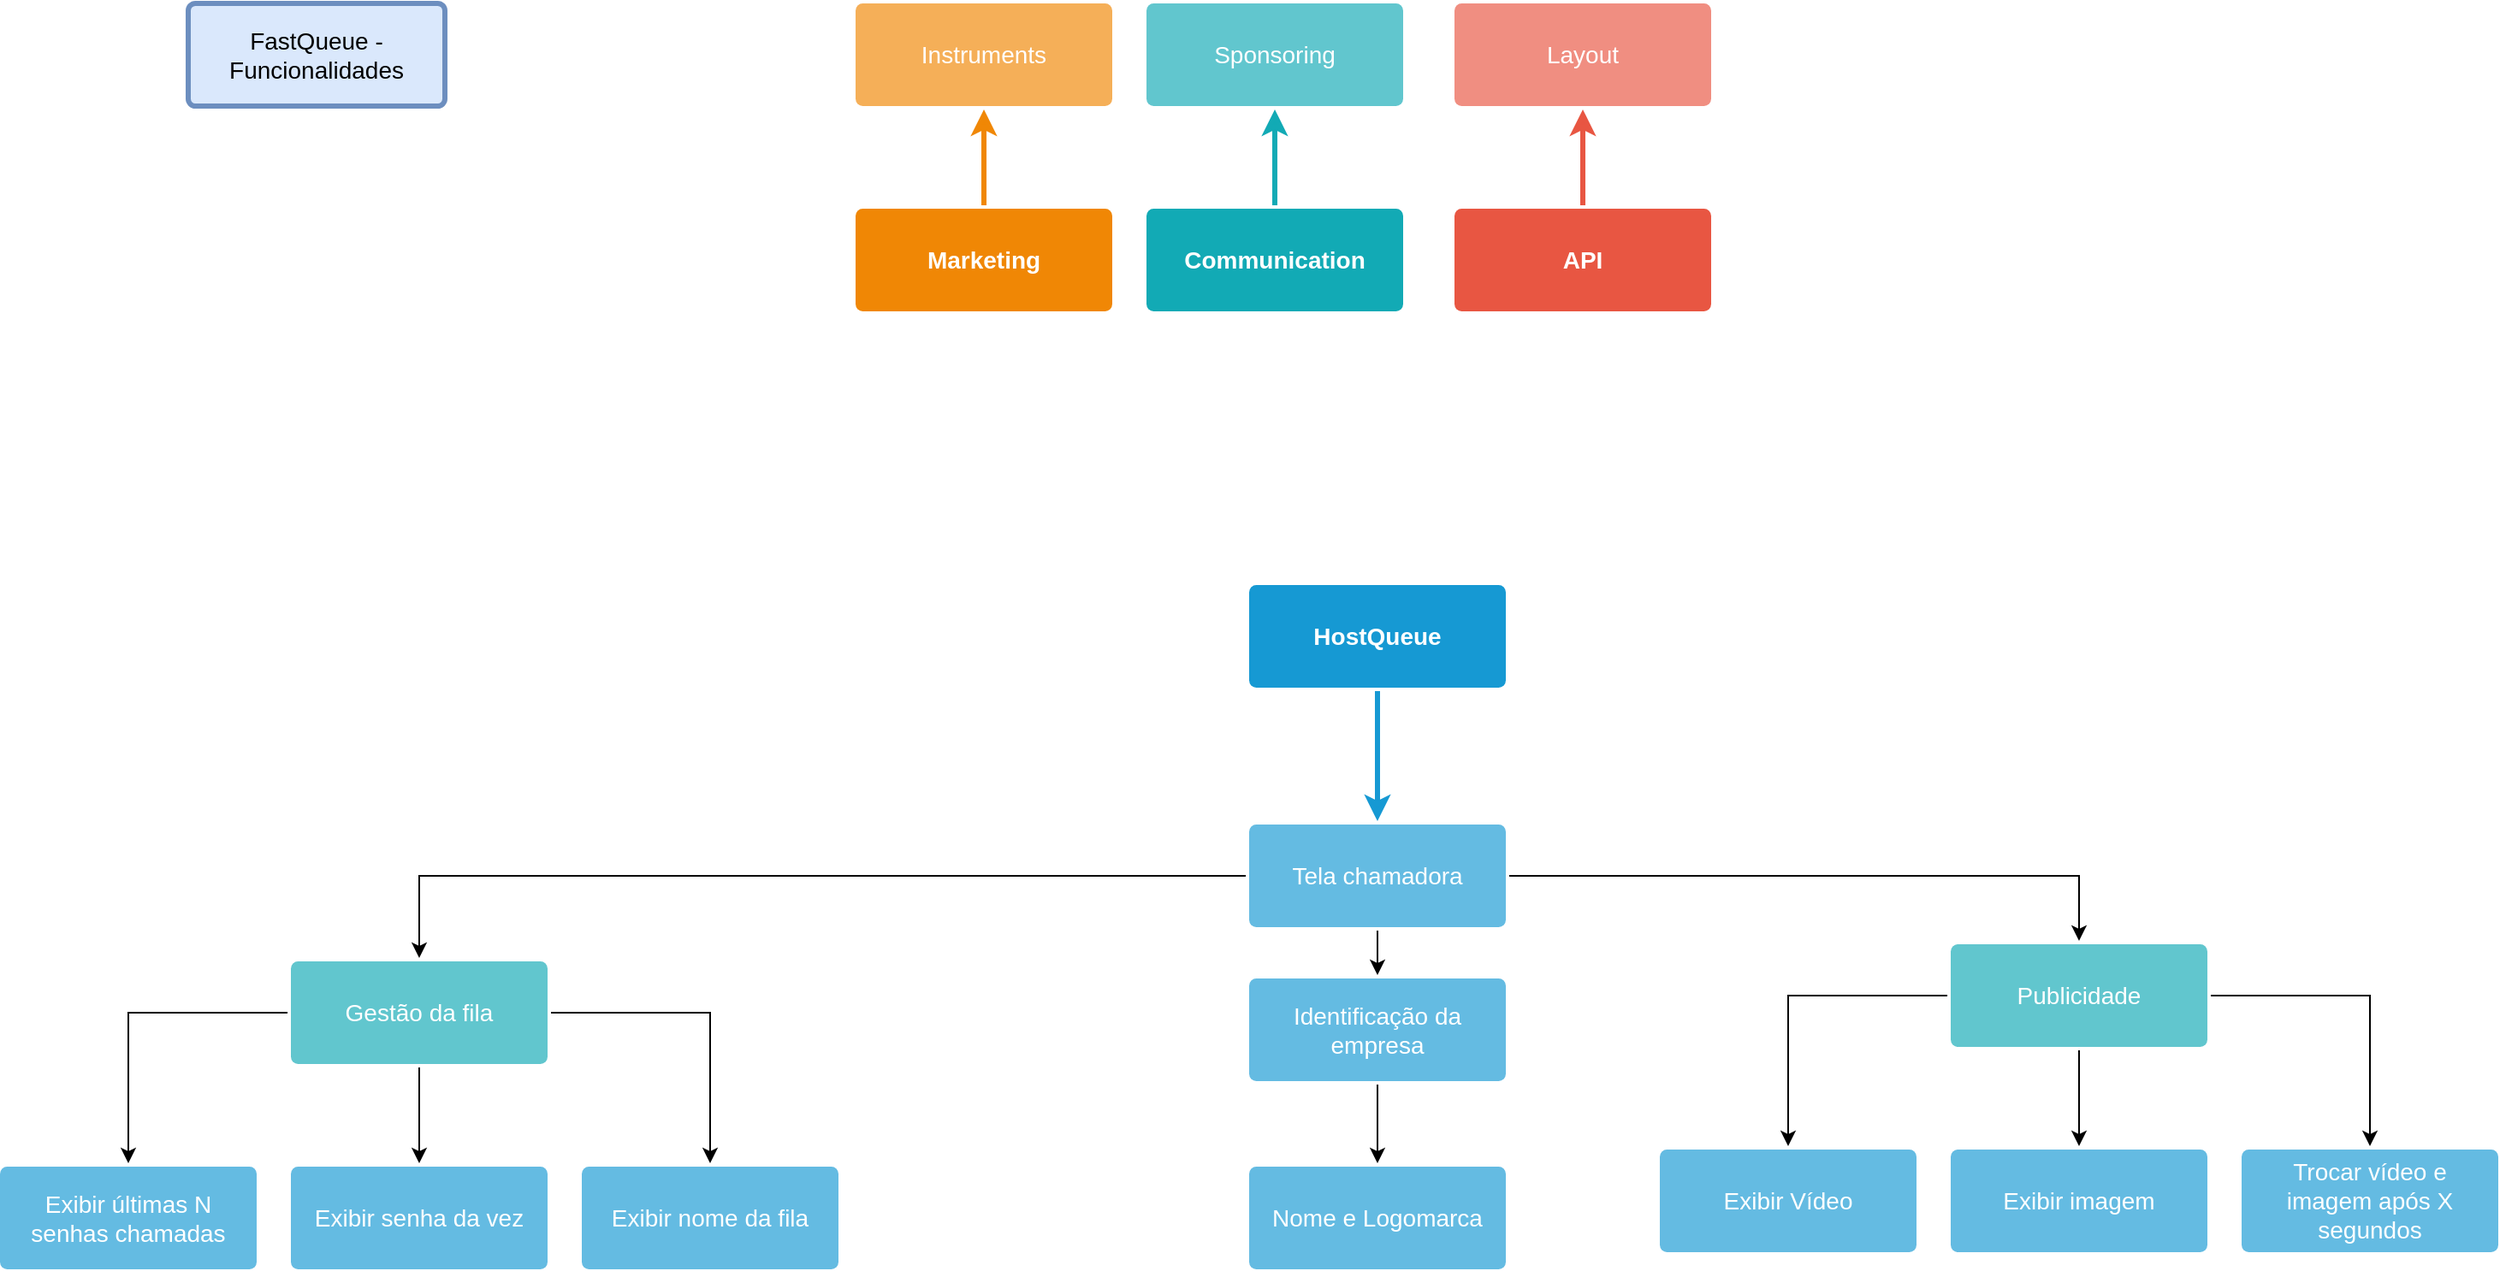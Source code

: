 <mxfile version="17.5.0" type="github">
  <diagram id="6a731a19-8d31-9384-78a2-239565b7b9f0" name="Page-1">
    <mxGraphModel dx="2519" dy="764" grid="1" gridSize="10" guides="1" tooltips="1" connect="1" arrows="1" fold="1" page="1" pageScale="1" pageWidth="1169" pageHeight="827" background="none" math="0" shadow="0">
      <root>
        <mxCell id="0" />
        <mxCell id="1" parent="0" />
        <mxCell id="1750" value="" style="edgeStyle=none;rounded=1;jumpStyle=none;html=1;shadow=0;labelBackgroundColor=none;startArrow=none;startFill=0;jettySize=auto;orthogonalLoop=1;strokeColor=#E85642;strokeWidth=3;fontFamily=Helvetica;fontSize=14;fontColor=#FFFFFF;spacing=5;fontStyle=1;fillColor=#b0e3e6;" parent="1" source="1753" target="1756" edge="1">
          <mxGeometry relative="1" as="geometry" />
        </mxCell>
        <mxCell id="1753" value="API " style="rounded=1;whiteSpace=wrap;html=1;shadow=0;labelBackgroundColor=none;strokeColor=none;strokeWidth=3;fillColor=#e85642;fontFamily=Helvetica;fontSize=14;fontColor=#FFFFFF;align=center;spacing=5;fontStyle=1;arcSize=7;perimeterSpacing=2;" parent="1" vertex="1">
          <mxGeometry x="790" y="150" width="150" height="60" as="geometry" />
        </mxCell>
        <mxCell id="1756" value="Layout" style="rounded=1;whiteSpace=wrap;html=1;shadow=0;labelBackgroundColor=none;strokeColor=none;strokeWidth=3;fillColor=#f08e81;fontFamily=Helvetica;fontSize=14;fontColor=#FFFFFF;align=center;spacing=5;fontStyle=0;arcSize=7;perimeterSpacing=2;" parent="1" vertex="1">
          <mxGeometry x="790" y="30" width="150" height="60" as="geometry" />
        </mxCell>
        <mxCell id="1757" value="" style="edgeStyle=none;rounded=0;jumpStyle=none;html=1;shadow=0;labelBackgroundColor=none;startArrow=none;startFill=0;endArrow=classic;endFill=1;jettySize=auto;orthogonalLoop=1;strokeColor=#1699D3;strokeWidth=3;fontFamily=Helvetica;fontSize=14;fontColor=#FFFFFF;spacing=5;" parent="1" source="1760" target="1763" edge="1">
          <mxGeometry relative="1" as="geometry" />
        </mxCell>
        <mxCell id="1760" value="HostQueue" style="rounded=1;whiteSpace=wrap;html=1;shadow=0;labelBackgroundColor=none;strokeColor=none;strokeWidth=3;fillColor=#1699d3;fontFamily=Helvetica;fontSize=14;fontColor=#FFFFFF;align=center;spacing=5;fontStyle=1;arcSize=7;perimeterSpacing=2;" parent="1" vertex="1">
          <mxGeometry x="670" y="370" width="150" height="60" as="geometry" />
        </mxCell>
        <mxCell id="2rp1aH3CxBHH7PFFhipD-1780" style="edgeStyle=orthogonalEdgeStyle;rounded=0;orthogonalLoop=1;jettySize=auto;html=1;" edge="1" parent="1" source="2rp1aH3CxBHH7PFFhipD-1785" target="2rp1aH3CxBHH7PFFhipD-1779">
          <mxGeometry relative="1" as="geometry">
            <Array as="points">
              <mxPoint x="195" y="620" />
            </Array>
          </mxGeometry>
        </mxCell>
        <mxCell id="2rp1aH3CxBHH7PFFhipD-1782" style="edgeStyle=orthogonalEdgeStyle;rounded=0;orthogonalLoop=1;jettySize=auto;html=1;" edge="1" parent="1" source="1763" target="2rp1aH3CxBHH7PFFhipD-1781">
          <mxGeometry relative="1" as="geometry" />
        </mxCell>
        <mxCell id="2rp1aH3CxBHH7PFFhipD-1784" style="edgeStyle=orthogonalEdgeStyle;rounded=0;orthogonalLoop=1;jettySize=auto;html=1;" edge="1" parent="1" source="2rp1aH3CxBHH7PFFhipD-1785" target="2rp1aH3CxBHH7PFFhipD-1783">
          <mxGeometry relative="1" as="geometry">
            <Array as="points">
              <mxPoint x="15" y="620" />
            </Array>
          </mxGeometry>
        </mxCell>
        <mxCell id="2rp1aH3CxBHH7PFFhipD-1786" style="edgeStyle=orthogonalEdgeStyle;rounded=0;orthogonalLoop=1;jettySize=auto;html=1;" edge="1" parent="1" source="1763" target="2rp1aH3CxBHH7PFFhipD-1785">
          <mxGeometry relative="1" as="geometry" />
        </mxCell>
        <mxCell id="2rp1aH3CxBHH7PFFhipD-1800" style="edgeStyle=orthogonalEdgeStyle;rounded=0;orthogonalLoop=1;jettySize=auto;html=1;" edge="1" parent="1" source="1763" target="2rp1aH3CxBHH7PFFhipD-1798">
          <mxGeometry relative="1" as="geometry" />
        </mxCell>
        <mxCell id="1763" value="Tela chamadora" style="rounded=1;whiteSpace=wrap;html=1;shadow=0;labelBackgroundColor=none;strokeColor=none;strokeWidth=3;fillColor=#64bbe2;fontFamily=Helvetica;fontSize=14;fontColor=#FFFFFF;align=center;spacing=5;arcSize=7;perimeterSpacing=2;" parent="1" vertex="1">
          <mxGeometry x="670" y="510" width="150" height="60" as="geometry" />
        </mxCell>
        <mxCell id="1764" value="Marketing" style="rounded=1;whiteSpace=wrap;html=1;shadow=0;labelBackgroundColor=none;strokeColor=none;strokeWidth=3;fillColor=#F08705;fontFamily=Helvetica;fontSize=14;fontColor=#FFFFFF;align=center;spacing=5;fontStyle=1;arcSize=7;perimeterSpacing=2;" parent="1" vertex="1">
          <mxGeometry x="440" y="150" width="150" height="60" as="geometry" />
        </mxCell>
        <mxCell id="1767" value="Instruments" style="rounded=1;whiteSpace=wrap;html=1;shadow=0;labelBackgroundColor=none;strokeColor=none;strokeWidth=3;fillColor=#f5af58;fontFamily=Helvetica;fontSize=14;fontColor=#FFFFFF;align=center;spacing=5;arcSize=7;perimeterSpacing=2;" parent="1" vertex="1">
          <mxGeometry x="440" y="30" width="150" height="60" as="geometry" />
        </mxCell>
        <mxCell id="1768" value="" style="edgeStyle=none;rounded=0;jumpStyle=none;html=1;shadow=0;labelBackgroundColor=none;startArrow=none;startFill=0;endArrow=classic;endFill=1;jettySize=auto;orthogonalLoop=1;strokeColor=#F08705;strokeWidth=3;fontFamily=Helvetica;fontSize=14;fontColor=#FFFFFF;spacing=5;" parent="1" source="1764" target="1767" edge="1">
          <mxGeometry relative="1" as="geometry" />
        </mxCell>
        <mxCell id="1769" value="FastQueue - Funcionalidades" style="rounded=1;whiteSpace=wrap;html=1;shadow=0;labelBackgroundColor=none;strokeColor=#6c8ebf;strokeWidth=3;fillColor=#dae8fc;fontFamily=Helvetica;fontSize=14;align=center;spacing=5;arcSize=7;perimeterSpacing=2;" parent="1" vertex="1">
          <mxGeometry x="50" y="30" width="150" height="60" as="geometry" />
        </mxCell>
        <mxCell id="1771" value="Communication" style="rounded=1;whiteSpace=wrap;html=1;shadow=0;labelBackgroundColor=none;strokeColor=none;strokeWidth=3;fillColor=#12aab5;fontFamily=Helvetica;fontSize=14;fontColor=#FFFFFF;align=center;spacing=5;fontStyle=1;arcSize=7;perimeterSpacing=2;" parent="1" vertex="1">
          <mxGeometry x="610" y="150.0" width="150" height="60" as="geometry" />
        </mxCell>
        <mxCell id="1776" value="Sponsoring" style="rounded=1;whiteSpace=wrap;html=1;shadow=0;labelBackgroundColor=none;strokeColor=none;strokeWidth=3;fillColor=#61c6ce;fontFamily=Helvetica;fontSize=14;fontColor=#FFFFFF;align=center;spacing=5;fontStyle=0;arcSize=7;perimeterSpacing=2;" parent="1" vertex="1">
          <mxGeometry x="610" y="30" width="150" height="60" as="geometry" />
        </mxCell>
        <mxCell id="1777" value="" style="edgeStyle=none;rounded=1;jumpStyle=none;html=1;shadow=0;labelBackgroundColor=none;startArrow=none;startFill=0;jettySize=auto;orthogonalLoop=1;strokeColor=#12AAB5;strokeWidth=3;fontFamily=Helvetica;fontSize=14;fontColor=#FFFFFF;spacing=5;fontStyle=1;fillColor=#b0e3e6;" parent="1" source="1771" target="1776" edge="1">
          <mxGeometry relative="1" as="geometry" />
        </mxCell>
        <mxCell id="2rp1aH3CxBHH7PFFhipD-1779" value="&lt;div&gt;Exibir senha da vez&lt;/div&gt;" style="rounded=1;whiteSpace=wrap;html=1;shadow=0;labelBackgroundColor=none;strokeColor=none;strokeWidth=3;fillColor=#64bbe2;fontFamily=Helvetica;fontSize=14;fontColor=#FFFFFF;align=center;spacing=5;arcSize=7;perimeterSpacing=2;" vertex="1" parent="1">
          <mxGeometry x="110" y="710" width="150" height="60" as="geometry" />
        </mxCell>
        <mxCell id="2rp1aH3CxBHH7PFFhipD-1792" style="edgeStyle=orthogonalEdgeStyle;rounded=0;orthogonalLoop=1;jettySize=auto;html=1;" edge="1" parent="1" source="2rp1aH3CxBHH7PFFhipD-1781" target="2rp1aH3CxBHH7PFFhipD-1790">
          <mxGeometry relative="1" as="geometry" />
        </mxCell>
        <mxCell id="2rp1aH3CxBHH7PFFhipD-1781" value="Identificação da empresa" style="rounded=1;whiteSpace=wrap;html=1;shadow=0;labelBackgroundColor=none;strokeColor=none;strokeWidth=3;fillColor=#64bbe2;fontFamily=Helvetica;fontSize=14;fontColor=#FFFFFF;align=center;spacing=5;arcSize=7;perimeterSpacing=2;" vertex="1" parent="1">
          <mxGeometry x="670" y="600" width="150" height="60" as="geometry" />
        </mxCell>
        <mxCell id="2rp1aH3CxBHH7PFFhipD-1783" value="&lt;div&gt;Exibir últimas N senhas chamadas&lt;/div&gt;" style="rounded=1;whiteSpace=wrap;html=1;shadow=0;labelBackgroundColor=none;strokeColor=none;strokeWidth=3;fillColor=#64bbe2;fontFamily=Helvetica;fontSize=14;fontColor=#FFFFFF;align=center;spacing=5;arcSize=7;perimeterSpacing=2;" vertex="1" parent="1">
          <mxGeometry x="-60" y="710" width="150" height="60" as="geometry" />
        </mxCell>
        <mxCell id="2rp1aH3CxBHH7PFFhipD-1789" style="edgeStyle=orthogonalEdgeStyle;rounded=0;orthogonalLoop=1;jettySize=auto;html=1;" edge="1" parent="1" source="2rp1aH3CxBHH7PFFhipD-1785" target="2rp1aH3CxBHH7PFFhipD-1788">
          <mxGeometry relative="1" as="geometry" />
        </mxCell>
        <mxCell id="2rp1aH3CxBHH7PFFhipD-1785" value="Gestão da fila" style="rounded=1;whiteSpace=wrap;html=1;shadow=0;labelBackgroundColor=none;strokeColor=none;strokeWidth=3;fillColor=#61c6ce;fontFamily=Helvetica;fontSize=14;fontColor=#FFFFFF;align=center;spacing=5;fontStyle=0;arcSize=7;perimeterSpacing=2;" vertex="1" parent="1">
          <mxGeometry x="110" y="590" width="150" height="60" as="geometry" />
        </mxCell>
        <mxCell id="2rp1aH3CxBHH7PFFhipD-1788" value="Exibir nome da fila" style="rounded=1;whiteSpace=wrap;html=1;shadow=0;labelBackgroundColor=none;strokeColor=none;strokeWidth=3;fillColor=#64bbe2;fontFamily=Helvetica;fontSize=14;fontColor=#FFFFFF;align=center;spacing=5;arcSize=7;perimeterSpacing=2;" vertex="1" parent="1">
          <mxGeometry x="280" y="710" width="150" height="60" as="geometry" />
        </mxCell>
        <mxCell id="2rp1aH3CxBHH7PFFhipD-1790" value="Nome e Logomarca" style="rounded=1;whiteSpace=wrap;html=1;shadow=0;labelBackgroundColor=none;strokeColor=none;strokeWidth=3;fillColor=#64bbe2;fontFamily=Helvetica;fontSize=14;fontColor=#FFFFFF;align=center;spacing=5;arcSize=7;perimeterSpacing=2;" vertex="1" parent="1">
          <mxGeometry x="670" y="710" width="150" height="60" as="geometry" />
        </mxCell>
        <mxCell id="2rp1aH3CxBHH7PFFhipD-1793" style="edgeStyle=orthogonalEdgeStyle;rounded=0;orthogonalLoop=1;jettySize=auto;html=1;" edge="1" parent="1" source="2rp1aH3CxBHH7PFFhipD-1798" target="2rp1aH3CxBHH7PFFhipD-1795">
          <mxGeometry relative="1" as="geometry">
            <Array as="points">
              <mxPoint x="1165" y="610" />
            </Array>
          </mxGeometry>
        </mxCell>
        <mxCell id="2rp1aH3CxBHH7PFFhipD-1794" style="edgeStyle=orthogonalEdgeStyle;rounded=0;orthogonalLoop=1;jettySize=auto;html=1;" edge="1" parent="1" source="2rp1aH3CxBHH7PFFhipD-1798" target="2rp1aH3CxBHH7PFFhipD-1796">
          <mxGeometry relative="1" as="geometry">
            <Array as="points">
              <mxPoint x="985" y="610" />
            </Array>
          </mxGeometry>
        </mxCell>
        <mxCell id="2rp1aH3CxBHH7PFFhipD-1795" value="Exibir imagem" style="rounded=1;whiteSpace=wrap;html=1;shadow=0;labelBackgroundColor=none;strokeColor=none;strokeWidth=3;fillColor=#64bbe2;fontFamily=Helvetica;fontSize=14;fontColor=#FFFFFF;align=center;spacing=5;arcSize=7;perimeterSpacing=2;" vertex="1" parent="1">
          <mxGeometry x="1080" y="700" width="150" height="60" as="geometry" />
        </mxCell>
        <mxCell id="2rp1aH3CxBHH7PFFhipD-1796" value="Exibir Vídeo" style="rounded=1;whiteSpace=wrap;html=1;shadow=0;labelBackgroundColor=none;strokeColor=none;strokeWidth=3;fillColor=#64bbe2;fontFamily=Helvetica;fontSize=14;fontColor=#FFFFFF;align=center;spacing=5;arcSize=7;perimeterSpacing=2;" vertex="1" parent="1">
          <mxGeometry x="910" y="700" width="150" height="60" as="geometry" />
        </mxCell>
        <mxCell id="2rp1aH3CxBHH7PFFhipD-1797" style="edgeStyle=orthogonalEdgeStyle;rounded=0;orthogonalLoop=1;jettySize=auto;html=1;" edge="1" parent="1" source="2rp1aH3CxBHH7PFFhipD-1798" target="2rp1aH3CxBHH7PFFhipD-1799">
          <mxGeometry relative="1" as="geometry" />
        </mxCell>
        <mxCell id="2rp1aH3CxBHH7PFFhipD-1798" value="Publicidade" style="rounded=1;whiteSpace=wrap;html=1;shadow=0;labelBackgroundColor=none;strokeColor=none;strokeWidth=3;fillColor=#61c6ce;fontFamily=Helvetica;fontSize=14;fontColor=#FFFFFF;align=center;spacing=5;fontStyle=0;arcSize=7;perimeterSpacing=2;" vertex="1" parent="1">
          <mxGeometry x="1080" y="580" width="150" height="60" as="geometry" />
        </mxCell>
        <mxCell id="2rp1aH3CxBHH7PFFhipD-1799" value="Trocar vídeo e imagem após X segundos" style="rounded=1;whiteSpace=wrap;html=1;shadow=0;labelBackgroundColor=none;strokeColor=none;strokeWidth=3;fillColor=#64bbe2;fontFamily=Helvetica;fontSize=14;fontColor=#FFFFFF;align=center;spacing=5;arcSize=7;perimeterSpacing=2;" vertex="1" parent="1">
          <mxGeometry x="1250" y="700" width="150" height="60" as="geometry" />
        </mxCell>
      </root>
    </mxGraphModel>
  </diagram>
</mxfile>
